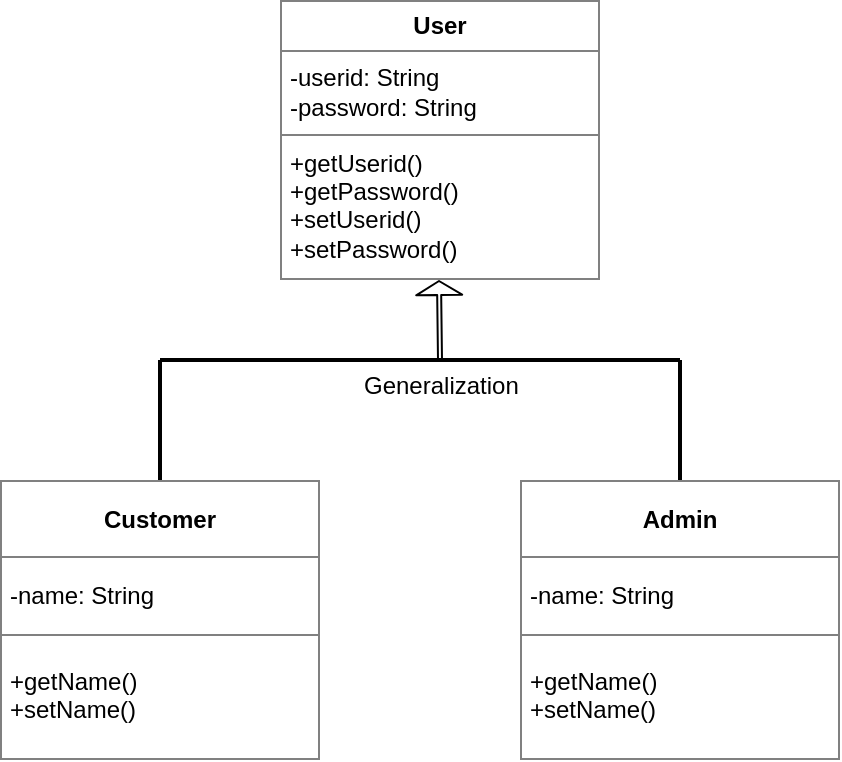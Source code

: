 <mxfile version="10.7.9" type="device"><diagram id="KyszAI2T5TAE1Krb0UXI" name="Page-1"><mxGraphModel dx="918" dy="546" grid="1" gridSize="10" guides="1" tooltips="1" connect="1" arrows="1" fold="1" page="1" pageScale="1" pageWidth="850" pageHeight="1100" math="0" shadow="0"><root><mxCell id="0"/><mxCell id="1" parent="0"/><mxCell id="OymWwgA8RljY2qoFfUYk-3" value="&lt;table border=&quot;1&quot; width=&quot;100%&quot; cellpadding=&quot;4&quot; style=&quot;width: 100% ; height: 100% ; border-collapse: collapse&quot;&gt;&lt;tbody&gt;&lt;tr&gt;&lt;th align=&quot;center&quot;&gt;User&lt;/th&gt;&lt;/tr&gt;&lt;tr&gt;&lt;td align=&quot;center&quot;&gt;&lt;div style=&quot;text-align: left&quot;&gt;&lt;span style=&quot;text-align: left&quot;&gt;-userid: String&lt;/span&gt;&lt;/div&gt;&lt;div style=&quot;text-align: left&quot;&gt;&lt;span style=&quot;text-align: left&quot;&gt;-password: String&lt;/span&gt;&lt;/div&gt;&lt;/td&gt;&lt;/tr&gt;&lt;tr&gt;&lt;td align=&quot;center&quot;&gt;&lt;div style=&quot;text-align: left&quot;&gt;&lt;span style=&quot;text-align: left&quot;&gt;+getUserid()&lt;/span&gt;&lt;/div&gt;&lt;div style=&quot;text-align: left&quot;&gt;&lt;span style=&quot;text-align: left&quot;&gt;+getPassword()&lt;/span&gt;&lt;/div&gt;&lt;div style=&quot;text-align: left&quot;&gt;&lt;div&gt;&lt;span&gt;+setUserid()&lt;/span&gt;&lt;/div&gt;&lt;div&gt;&lt;span&gt;+setPassword()&lt;/span&gt;&lt;/div&gt;&lt;/div&gt;&lt;/td&gt;&lt;/tr&gt;&lt;/tbody&gt;&lt;/table&gt;" style="text;html=1;strokeColor=none;fillColor=none;overflow=fill;" parent="1" vertex="1"><mxGeometry x="370" y="40" width="160" height="140" as="geometry"/></mxCell><mxCell id="OymWwgA8RljY2qoFfUYk-4" value="&lt;table border=&quot;1&quot; width=&quot;100%&quot; cellpadding=&quot;4&quot; style=&quot;width: 100% ; height: 100% ; border-collapse: collapse&quot;&gt;&lt;tbody&gt;&lt;tr&gt;&lt;th align=&quot;center&quot;&gt;Customer&lt;/th&gt;&lt;/tr&gt;&lt;tr&gt;&lt;td align=&quot;center&quot;&gt;&lt;div style=&quot;text-align: left&quot;&gt;&lt;span style=&quot;text-align: left&quot;&gt;-name: String&lt;/span&gt;&lt;/div&gt;&lt;/td&gt;&lt;/tr&gt;&lt;tr&gt;&lt;td align=&quot;center&quot;&gt;&lt;div style=&quot;text-align: left&quot;&gt;&lt;span style=&quot;text-align: left&quot;&gt;+getName()&lt;/span&gt;&lt;/div&gt;&lt;div style=&quot;text-align: left&quot;&gt;&lt;div&gt;&lt;span&gt;+setName()&lt;/span&gt;&lt;/div&gt;&lt;/div&gt;&lt;/td&gt;&lt;/tr&gt;&lt;/tbody&gt;&lt;/table&gt;" style="text;html=1;strokeColor=none;fillColor=none;overflow=fill;" parent="1" vertex="1"><mxGeometry x="230" y="280" width="160" height="140" as="geometry"/></mxCell><mxCell id="OymWwgA8RljY2qoFfUYk-6" value="&lt;table border=&quot;1&quot; width=&quot;100%&quot; cellpadding=&quot;4&quot; style=&quot;width: 100% ; height: 100% ; border-collapse: collapse&quot;&gt;&lt;tbody&gt;&lt;tr&gt;&lt;th align=&quot;center&quot;&gt;Admin&lt;/th&gt;&lt;/tr&gt;&lt;tr&gt;&lt;td align=&quot;center&quot;&gt;&lt;div style=&quot;text-align: left&quot;&gt;&lt;span style=&quot;text-align: left&quot;&gt;-name: String&lt;/span&gt;&lt;/div&gt;&lt;/td&gt;&lt;/tr&gt;&lt;tr&gt;&lt;td align=&quot;center&quot;&gt;&lt;div style=&quot;text-align: left&quot;&gt;&lt;span style=&quot;text-align: left&quot;&gt;+getName()&lt;/span&gt;&lt;/div&gt;&lt;div style=&quot;text-align: left&quot;&gt;&lt;div&gt;&lt;span&gt;+setName()&lt;/span&gt;&lt;/div&gt;&lt;/div&gt;&lt;/td&gt;&lt;/tr&gt;&lt;/tbody&gt;&lt;/table&gt;" style="text;html=1;strokeColor=none;fillColor=none;overflow=fill;" parent="1" vertex="1"><mxGeometry x="490" y="280" width="160" height="140" as="geometry"/></mxCell><mxCell id="OymWwgA8RljY2qoFfUYk-7" value="" style="shape=flexArrow;endArrow=classic;html=1;width=2;endSize=2;" parent="1" edge="1"><mxGeometry width="50" height="50" relative="1" as="geometry"><mxPoint x="450" y="220" as="sourcePoint"/><mxPoint x="449.5" y="180" as="targetPoint"/></mxGeometry></mxCell><mxCell id="OymWwgA8RljY2qoFfUYk-12" value="" style="line;strokeWidth=2;html=1;" parent="1" vertex="1"><mxGeometry x="310" y="215" width="260" height="10" as="geometry"/></mxCell><mxCell id="OymWwgA8RljY2qoFfUYk-13" value="" style="line;strokeWidth=2;direction=south;html=1;perimeter=backbonePerimeter;points=[];outlineConnect=0;" parent="1" vertex="1"><mxGeometry x="305" y="220" width="10" height="60" as="geometry"/></mxCell><mxCell id="OymWwgA8RljY2qoFfUYk-14" value="" style="line;strokeWidth=2;direction=south;html=1;perimeter=backbonePerimeter;points=[];outlineConnect=0;" parent="1" vertex="1"><mxGeometry x="565" y="220" width="10" height="60" as="geometry"/></mxCell><mxCell id="OymWwgA8RljY2qoFfUYk-20" value="Generalization" style="text;html=1;" parent="1" vertex="1"><mxGeometry x="410" y="219" width="100" height="30" as="geometry"/></mxCell></root></mxGraphModel></diagram></mxfile>